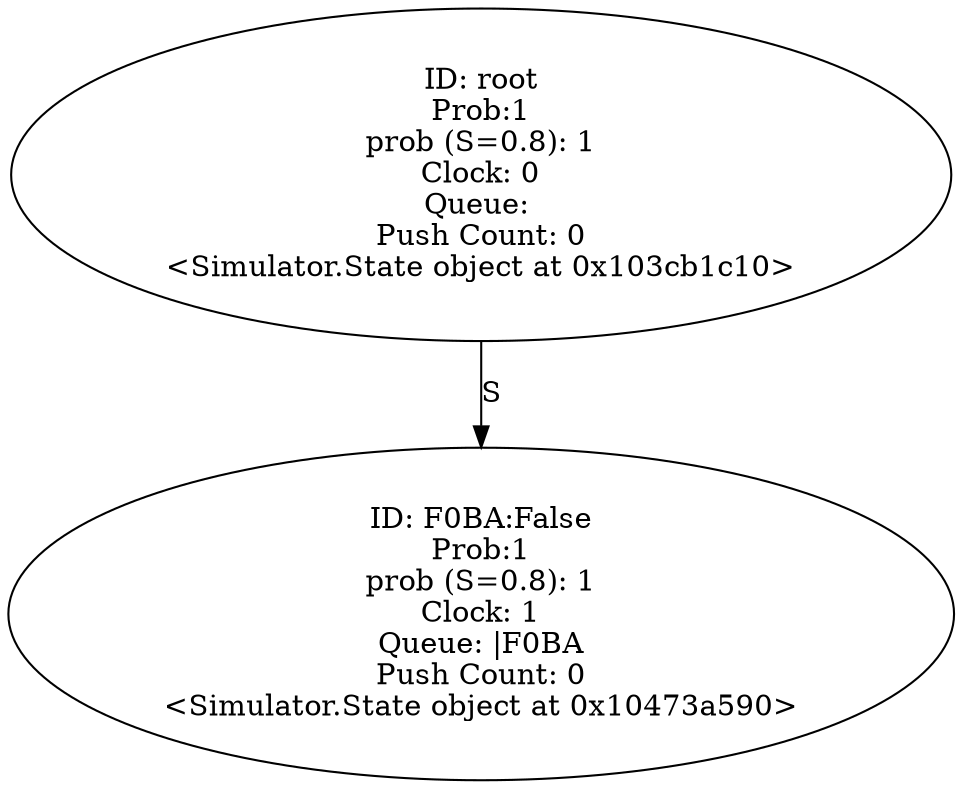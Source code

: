 digraph "./Output/Digraph" {
	<Simulator.State object at 0x103cb1c10> [label="ID: root
Prob:1
prob (S=0.8): 1
Clock: 0
Queue: 
Push Count: 0
<Simulator.State object at 0x103cb1c10>"]
	<Simulator.State object at 0x103cb1c10> -> <Simulator.State object at 0x10473a590> [label=S]
	<Simulator.State object at 0x10473a590> [label="ID: F0BA:False
Prob:1
prob (S=0.8): 1
Clock: 1
Queue: |F0BA
Push Count: 0
<Simulator.State object at 0x10473a590>"]
}
